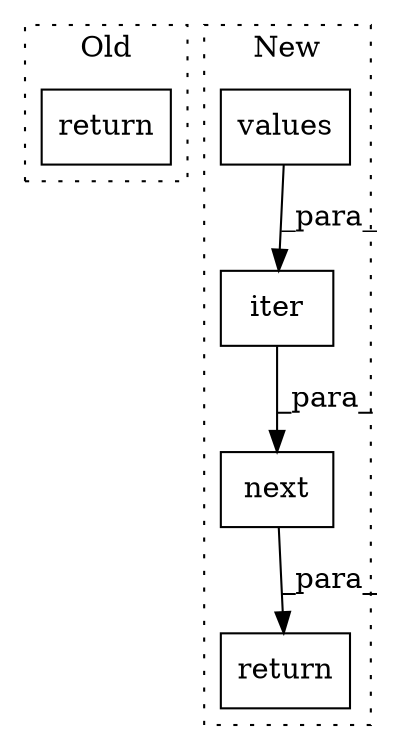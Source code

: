 digraph G {
subgraph cluster0 {
1 [label="return" a="41" s="9351" l="7" shape="box"];
label = "Old";
style="dotted";
}
subgraph cluster1 {
2 [label="iter" a="32" s="9363,9398" l="5,1" shape="box"];
3 [label="return" a="41" s="9351" l="7" shape="box"];
4 [label="next" a="32" s="9358,9399" l="5,1" shape="box"];
5 [label="values" a="32" s="9390" l="8" shape="box"];
label = "New";
style="dotted";
}
2 -> 4 [label="_para_"];
4 -> 3 [label="_para_"];
5 -> 2 [label="_para_"];
}